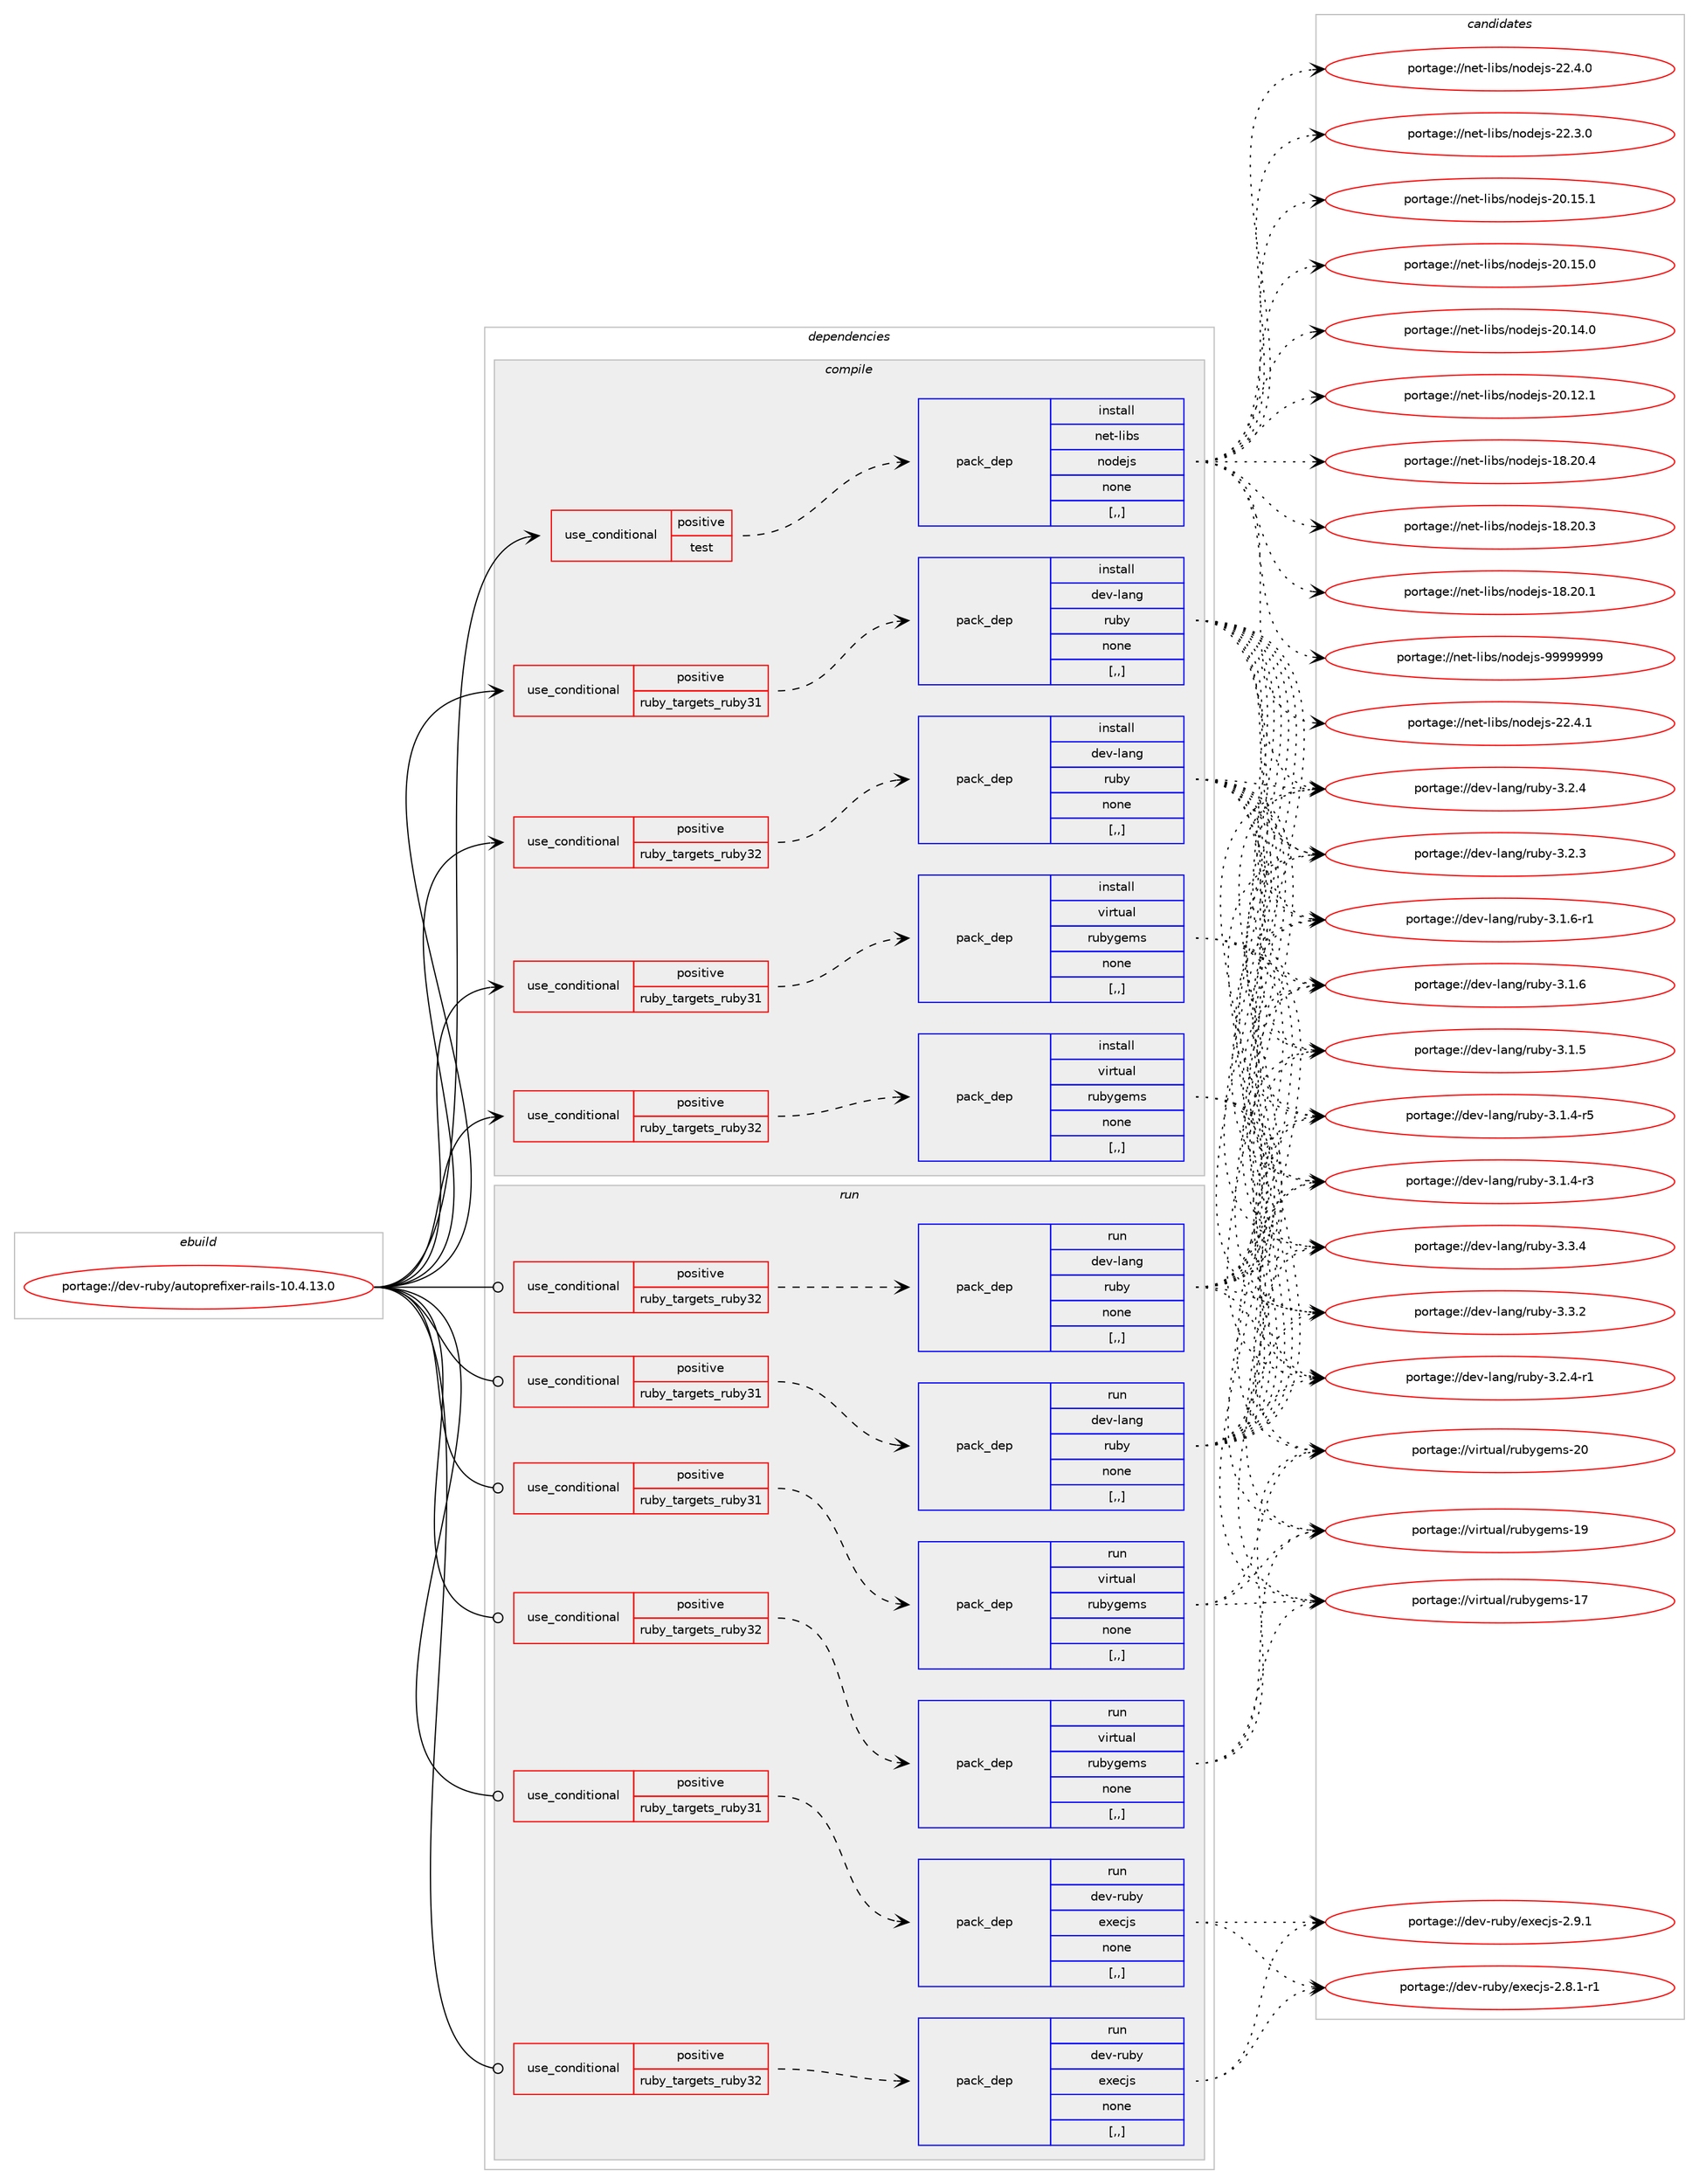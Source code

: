 digraph prolog {

# *************
# Graph options
# *************

newrank=true;
concentrate=true;
compound=true;
graph [rankdir=LR,fontname=Helvetica,fontsize=10,ranksep=1.5];#, ranksep=2.5, nodesep=0.2];
edge  [arrowhead=vee];
node  [fontname=Helvetica,fontsize=10];

# **********
# The ebuild
# **********

subgraph cluster_leftcol {
color=gray;
label=<<i>ebuild</i>>;
id [label="portage://dev-ruby/autoprefixer-rails-10.4.13.0", color=red, width=4, href="../dev-ruby/autoprefixer-rails-10.4.13.0.svg"];
}

# ****************
# The dependencies
# ****************

subgraph cluster_midcol {
color=gray;
label=<<i>dependencies</i>>;
subgraph cluster_compile {
fillcolor="#eeeeee";
style=filled;
label=<<i>compile</i>>;
subgraph cond44623 {
dependency176939 [label=<<TABLE BORDER="0" CELLBORDER="1" CELLSPACING="0" CELLPADDING="4"><TR><TD ROWSPAN="3" CELLPADDING="10">use_conditional</TD></TR><TR><TD>positive</TD></TR><TR><TD>ruby_targets_ruby31</TD></TR></TABLE>>, shape=none, color=red];
subgraph pack131025 {
dependency176940 [label=<<TABLE BORDER="0" CELLBORDER="1" CELLSPACING="0" CELLPADDING="4" WIDTH="220"><TR><TD ROWSPAN="6" CELLPADDING="30">pack_dep</TD></TR><TR><TD WIDTH="110">install</TD></TR><TR><TD>dev-lang</TD></TR><TR><TD>ruby</TD></TR><TR><TD>none</TD></TR><TR><TD>[,,]</TD></TR></TABLE>>, shape=none, color=blue];
}
dependency176939:e -> dependency176940:w [weight=20,style="dashed",arrowhead="vee"];
}
id:e -> dependency176939:w [weight=20,style="solid",arrowhead="vee"];
subgraph cond44624 {
dependency176941 [label=<<TABLE BORDER="0" CELLBORDER="1" CELLSPACING="0" CELLPADDING="4"><TR><TD ROWSPAN="3" CELLPADDING="10">use_conditional</TD></TR><TR><TD>positive</TD></TR><TR><TD>ruby_targets_ruby31</TD></TR></TABLE>>, shape=none, color=red];
subgraph pack131026 {
dependency176942 [label=<<TABLE BORDER="0" CELLBORDER="1" CELLSPACING="0" CELLPADDING="4" WIDTH="220"><TR><TD ROWSPAN="6" CELLPADDING="30">pack_dep</TD></TR><TR><TD WIDTH="110">install</TD></TR><TR><TD>virtual</TD></TR><TR><TD>rubygems</TD></TR><TR><TD>none</TD></TR><TR><TD>[,,]</TD></TR></TABLE>>, shape=none, color=blue];
}
dependency176941:e -> dependency176942:w [weight=20,style="dashed",arrowhead="vee"];
}
id:e -> dependency176941:w [weight=20,style="solid",arrowhead="vee"];
subgraph cond44625 {
dependency176943 [label=<<TABLE BORDER="0" CELLBORDER="1" CELLSPACING="0" CELLPADDING="4"><TR><TD ROWSPAN="3" CELLPADDING="10">use_conditional</TD></TR><TR><TD>positive</TD></TR><TR><TD>ruby_targets_ruby32</TD></TR></TABLE>>, shape=none, color=red];
subgraph pack131027 {
dependency176944 [label=<<TABLE BORDER="0" CELLBORDER="1" CELLSPACING="0" CELLPADDING="4" WIDTH="220"><TR><TD ROWSPAN="6" CELLPADDING="30">pack_dep</TD></TR><TR><TD WIDTH="110">install</TD></TR><TR><TD>dev-lang</TD></TR><TR><TD>ruby</TD></TR><TR><TD>none</TD></TR><TR><TD>[,,]</TD></TR></TABLE>>, shape=none, color=blue];
}
dependency176943:e -> dependency176944:w [weight=20,style="dashed",arrowhead="vee"];
}
id:e -> dependency176943:w [weight=20,style="solid",arrowhead="vee"];
subgraph cond44626 {
dependency176945 [label=<<TABLE BORDER="0" CELLBORDER="1" CELLSPACING="0" CELLPADDING="4"><TR><TD ROWSPAN="3" CELLPADDING="10">use_conditional</TD></TR><TR><TD>positive</TD></TR><TR><TD>ruby_targets_ruby32</TD></TR></TABLE>>, shape=none, color=red];
subgraph pack131028 {
dependency176946 [label=<<TABLE BORDER="0" CELLBORDER="1" CELLSPACING="0" CELLPADDING="4" WIDTH="220"><TR><TD ROWSPAN="6" CELLPADDING="30">pack_dep</TD></TR><TR><TD WIDTH="110">install</TD></TR><TR><TD>virtual</TD></TR><TR><TD>rubygems</TD></TR><TR><TD>none</TD></TR><TR><TD>[,,]</TD></TR></TABLE>>, shape=none, color=blue];
}
dependency176945:e -> dependency176946:w [weight=20,style="dashed",arrowhead="vee"];
}
id:e -> dependency176945:w [weight=20,style="solid",arrowhead="vee"];
subgraph cond44627 {
dependency176947 [label=<<TABLE BORDER="0" CELLBORDER="1" CELLSPACING="0" CELLPADDING="4"><TR><TD ROWSPAN="3" CELLPADDING="10">use_conditional</TD></TR><TR><TD>positive</TD></TR><TR><TD>test</TD></TR></TABLE>>, shape=none, color=red];
subgraph pack131029 {
dependency176948 [label=<<TABLE BORDER="0" CELLBORDER="1" CELLSPACING="0" CELLPADDING="4" WIDTH="220"><TR><TD ROWSPAN="6" CELLPADDING="30">pack_dep</TD></TR><TR><TD WIDTH="110">install</TD></TR><TR><TD>net-libs</TD></TR><TR><TD>nodejs</TD></TR><TR><TD>none</TD></TR><TR><TD>[,,]</TD></TR></TABLE>>, shape=none, color=blue];
}
dependency176947:e -> dependency176948:w [weight=20,style="dashed",arrowhead="vee"];
}
id:e -> dependency176947:w [weight=20,style="solid",arrowhead="vee"];
}
subgraph cluster_compileandrun {
fillcolor="#eeeeee";
style=filled;
label=<<i>compile and run</i>>;
}
subgraph cluster_run {
fillcolor="#eeeeee";
style=filled;
label=<<i>run</i>>;
subgraph cond44628 {
dependency176949 [label=<<TABLE BORDER="0" CELLBORDER="1" CELLSPACING="0" CELLPADDING="4"><TR><TD ROWSPAN="3" CELLPADDING="10">use_conditional</TD></TR><TR><TD>positive</TD></TR><TR><TD>ruby_targets_ruby31</TD></TR></TABLE>>, shape=none, color=red];
subgraph pack131030 {
dependency176950 [label=<<TABLE BORDER="0" CELLBORDER="1" CELLSPACING="0" CELLPADDING="4" WIDTH="220"><TR><TD ROWSPAN="6" CELLPADDING="30">pack_dep</TD></TR><TR><TD WIDTH="110">run</TD></TR><TR><TD>dev-lang</TD></TR><TR><TD>ruby</TD></TR><TR><TD>none</TD></TR><TR><TD>[,,]</TD></TR></TABLE>>, shape=none, color=blue];
}
dependency176949:e -> dependency176950:w [weight=20,style="dashed",arrowhead="vee"];
}
id:e -> dependency176949:w [weight=20,style="solid",arrowhead="odot"];
subgraph cond44629 {
dependency176951 [label=<<TABLE BORDER="0" CELLBORDER="1" CELLSPACING="0" CELLPADDING="4"><TR><TD ROWSPAN="3" CELLPADDING="10">use_conditional</TD></TR><TR><TD>positive</TD></TR><TR><TD>ruby_targets_ruby31</TD></TR></TABLE>>, shape=none, color=red];
subgraph pack131031 {
dependency176952 [label=<<TABLE BORDER="0" CELLBORDER="1" CELLSPACING="0" CELLPADDING="4" WIDTH="220"><TR><TD ROWSPAN="6" CELLPADDING="30">pack_dep</TD></TR><TR><TD WIDTH="110">run</TD></TR><TR><TD>dev-ruby</TD></TR><TR><TD>execjs</TD></TR><TR><TD>none</TD></TR><TR><TD>[,,]</TD></TR></TABLE>>, shape=none, color=blue];
}
dependency176951:e -> dependency176952:w [weight=20,style="dashed",arrowhead="vee"];
}
id:e -> dependency176951:w [weight=20,style="solid",arrowhead="odot"];
subgraph cond44630 {
dependency176953 [label=<<TABLE BORDER="0" CELLBORDER="1" CELLSPACING="0" CELLPADDING="4"><TR><TD ROWSPAN="3" CELLPADDING="10">use_conditional</TD></TR><TR><TD>positive</TD></TR><TR><TD>ruby_targets_ruby31</TD></TR></TABLE>>, shape=none, color=red];
subgraph pack131032 {
dependency176954 [label=<<TABLE BORDER="0" CELLBORDER="1" CELLSPACING="0" CELLPADDING="4" WIDTH="220"><TR><TD ROWSPAN="6" CELLPADDING="30">pack_dep</TD></TR><TR><TD WIDTH="110">run</TD></TR><TR><TD>virtual</TD></TR><TR><TD>rubygems</TD></TR><TR><TD>none</TD></TR><TR><TD>[,,]</TD></TR></TABLE>>, shape=none, color=blue];
}
dependency176953:e -> dependency176954:w [weight=20,style="dashed",arrowhead="vee"];
}
id:e -> dependency176953:w [weight=20,style="solid",arrowhead="odot"];
subgraph cond44631 {
dependency176955 [label=<<TABLE BORDER="0" CELLBORDER="1" CELLSPACING="0" CELLPADDING="4"><TR><TD ROWSPAN="3" CELLPADDING="10">use_conditional</TD></TR><TR><TD>positive</TD></TR><TR><TD>ruby_targets_ruby32</TD></TR></TABLE>>, shape=none, color=red];
subgraph pack131033 {
dependency176956 [label=<<TABLE BORDER="0" CELLBORDER="1" CELLSPACING="0" CELLPADDING="4" WIDTH="220"><TR><TD ROWSPAN="6" CELLPADDING="30">pack_dep</TD></TR><TR><TD WIDTH="110">run</TD></TR><TR><TD>dev-lang</TD></TR><TR><TD>ruby</TD></TR><TR><TD>none</TD></TR><TR><TD>[,,]</TD></TR></TABLE>>, shape=none, color=blue];
}
dependency176955:e -> dependency176956:w [weight=20,style="dashed",arrowhead="vee"];
}
id:e -> dependency176955:w [weight=20,style="solid",arrowhead="odot"];
subgraph cond44632 {
dependency176957 [label=<<TABLE BORDER="0" CELLBORDER="1" CELLSPACING="0" CELLPADDING="4"><TR><TD ROWSPAN="3" CELLPADDING="10">use_conditional</TD></TR><TR><TD>positive</TD></TR><TR><TD>ruby_targets_ruby32</TD></TR></TABLE>>, shape=none, color=red];
subgraph pack131034 {
dependency176958 [label=<<TABLE BORDER="0" CELLBORDER="1" CELLSPACING="0" CELLPADDING="4" WIDTH="220"><TR><TD ROWSPAN="6" CELLPADDING="30">pack_dep</TD></TR><TR><TD WIDTH="110">run</TD></TR><TR><TD>dev-ruby</TD></TR><TR><TD>execjs</TD></TR><TR><TD>none</TD></TR><TR><TD>[,,]</TD></TR></TABLE>>, shape=none, color=blue];
}
dependency176957:e -> dependency176958:w [weight=20,style="dashed",arrowhead="vee"];
}
id:e -> dependency176957:w [weight=20,style="solid",arrowhead="odot"];
subgraph cond44633 {
dependency176959 [label=<<TABLE BORDER="0" CELLBORDER="1" CELLSPACING="0" CELLPADDING="4"><TR><TD ROWSPAN="3" CELLPADDING="10">use_conditional</TD></TR><TR><TD>positive</TD></TR><TR><TD>ruby_targets_ruby32</TD></TR></TABLE>>, shape=none, color=red];
subgraph pack131035 {
dependency176960 [label=<<TABLE BORDER="0" CELLBORDER="1" CELLSPACING="0" CELLPADDING="4" WIDTH="220"><TR><TD ROWSPAN="6" CELLPADDING="30">pack_dep</TD></TR><TR><TD WIDTH="110">run</TD></TR><TR><TD>virtual</TD></TR><TR><TD>rubygems</TD></TR><TR><TD>none</TD></TR><TR><TD>[,,]</TD></TR></TABLE>>, shape=none, color=blue];
}
dependency176959:e -> dependency176960:w [weight=20,style="dashed",arrowhead="vee"];
}
id:e -> dependency176959:w [weight=20,style="solid",arrowhead="odot"];
}
}

# **************
# The candidates
# **************

subgraph cluster_choices {
rank=same;
color=gray;
label=<<i>candidates</i>>;

subgraph choice131025 {
color=black;
nodesep=1;
choice10010111845108971101034711411798121455146514652 [label="portage://dev-lang/ruby-3.3.4", color=red, width=4,href="../dev-lang/ruby-3.3.4.svg"];
choice10010111845108971101034711411798121455146514650 [label="portage://dev-lang/ruby-3.3.2", color=red, width=4,href="../dev-lang/ruby-3.3.2.svg"];
choice100101118451089711010347114117981214551465046524511449 [label="portage://dev-lang/ruby-3.2.4-r1", color=red, width=4,href="../dev-lang/ruby-3.2.4-r1.svg"];
choice10010111845108971101034711411798121455146504652 [label="portage://dev-lang/ruby-3.2.4", color=red, width=4,href="../dev-lang/ruby-3.2.4.svg"];
choice10010111845108971101034711411798121455146504651 [label="portage://dev-lang/ruby-3.2.3", color=red, width=4,href="../dev-lang/ruby-3.2.3.svg"];
choice100101118451089711010347114117981214551464946544511449 [label="portage://dev-lang/ruby-3.1.6-r1", color=red, width=4,href="../dev-lang/ruby-3.1.6-r1.svg"];
choice10010111845108971101034711411798121455146494654 [label="portage://dev-lang/ruby-3.1.6", color=red, width=4,href="../dev-lang/ruby-3.1.6.svg"];
choice10010111845108971101034711411798121455146494653 [label="portage://dev-lang/ruby-3.1.5", color=red, width=4,href="../dev-lang/ruby-3.1.5.svg"];
choice100101118451089711010347114117981214551464946524511453 [label="portage://dev-lang/ruby-3.1.4-r5", color=red, width=4,href="../dev-lang/ruby-3.1.4-r5.svg"];
choice100101118451089711010347114117981214551464946524511451 [label="portage://dev-lang/ruby-3.1.4-r3", color=red, width=4,href="../dev-lang/ruby-3.1.4-r3.svg"];
dependency176940:e -> choice10010111845108971101034711411798121455146514652:w [style=dotted,weight="100"];
dependency176940:e -> choice10010111845108971101034711411798121455146514650:w [style=dotted,weight="100"];
dependency176940:e -> choice100101118451089711010347114117981214551465046524511449:w [style=dotted,weight="100"];
dependency176940:e -> choice10010111845108971101034711411798121455146504652:w [style=dotted,weight="100"];
dependency176940:e -> choice10010111845108971101034711411798121455146504651:w [style=dotted,weight="100"];
dependency176940:e -> choice100101118451089711010347114117981214551464946544511449:w [style=dotted,weight="100"];
dependency176940:e -> choice10010111845108971101034711411798121455146494654:w [style=dotted,weight="100"];
dependency176940:e -> choice10010111845108971101034711411798121455146494653:w [style=dotted,weight="100"];
dependency176940:e -> choice100101118451089711010347114117981214551464946524511453:w [style=dotted,weight="100"];
dependency176940:e -> choice100101118451089711010347114117981214551464946524511451:w [style=dotted,weight="100"];
}
subgraph choice131026 {
color=black;
nodesep=1;
choice118105114116117971084711411798121103101109115455048 [label="portage://virtual/rubygems-20", color=red, width=4,href="../virtual/rubygems-20.svg"];
choice118105114116117971084711411798121103101109115454957 [label="portage://virtual/rubygems-19", color=red, width=4,href="../virtual/rubygems-19.svg"];
choice118105114116117971084711411798121103101109115454955 [label="portage://virtual/rubygems-17", color=red, width=4,href="../virtual/rubygems-17.svg"];
dependency176942:e -> choice118105114116117971084711411798121103101109115455048:w [style=dotted,weight="100"];
dependency176942:e -> choice118105114116117971084711411798121103101109115454957:w [style=dotted,weight="100"];
dependency176942:e -> choice118105114116117971084711411798121103101109115454955:w [style=dotted,weight="100"];
}
subgraph choice131027 {
color=black;
nodesep=1;
choice10010111845108971101034711411798121455146514652 [label="portage://dev-lang/ruby-3.3.4", color=red, width=4,href="../dev-lang/ruby-3.3.4.svg"];
choice10010111845108971101034711411798121455146514650 [label="portage://dev-lang/ruby-3.3.2", color=red, width=4,href="../dev-lang/ruby-3.3.2.svg"];
choice100101118451089711010347114117981214551465046524511449 [label="portage://dev-lang/ruby-3.2.4-r1", color=red, width=4,href="../dev-lang/ruby-3.2.4-r1.svg"];
choice10010111845108971101034711411798121455146504652 [label="portage://dev-lang/ruby-3.2.4", color=red, width=4,href="../dev-lang/ruby-3.2.4.svg"];
choice10010111845108971101034711411798121455146504651 [label="portage://dev-lang/ruby-3.2.3", color=red, width=4,href="../dev-lang/ruby-3.2.3.svg"];
choice100101118451089711010347114117981214551464946544511449 [label="portage://dev-lang/ruby-3.1.6-r1", color=red, width=4,href="../dev-lang/ruby-3.1.6-r1.svg"];
choice10010111845108971101034711411798121455146494654 [label="portage://dev-lang/ruby-3.1.6", color=red, width=4,href="../dev-lang/ruby-3.1.6.svg"];
choice10010111845108971101034711411798121455146494653 [label="portage://dev-lang/ruby-3.1.5", color=red, width=4,href="../dev-lang/ruby-3.1.5.svg"];
choice100101118451089711010347114117981214551464946524511453 [label="portage://dev-lang/ruby-3.1.4-r5", color=red, width=4,href="../dev-lang/ruby-3.1.4-r5.svg"];
choice100101118451089711010347114117981214551464946524511451 [label="portage://dev-lang/ruby-3.1.4-r3", color=red, width=4,href="../dev-lang/ruby-3.1.4-r3.svg"];
dependency176944:e -> choice10010111845108971101034711411798121455146514652:w [style=dotted,weight="100"];
dependency176944:e -> choice10010111845108971101034711411798121455146514650:w [style=dotted,weight="100"];
dependency176944:e -> choice100101118451089711010347114117981214551465046524511449:w [style=dotted,weight="100"];
dependency176944:e -> choice10010111845108971101034711411798121455146504652:w [style=dotted,weight="100"];
dependency176944:e -> choice10010111845108971101034711411798121455146504651:w [style=dotted,weight="100"];
dependency176944:e -> choice100101118451089711010347114117981214551464946544511449:w [style=dotted,weight="100"];
dependency176944:e -> choice10010111845108971101034711411798121455146494654:w [style=dotted,weight="100"];
dependency176944:e -> choice10010111845108971101034711411798121455146494653:w [style=dotted,weight="100"];
dependency176944:e -> choice100101118451089711010347114117981214551464946524511453:w [style=dotted,weight="100"];
dependency176944:e -> choice100101118451089711010347114117981214551464946524511451:w [style=dotted,weight="100"];
}
subgraph choice131028 {
color=black;
nodesep=1;
choice118105114116117971084711411798121103101109115455048 [label="portage://virtual/rubygems-20", color=red, width=4,href="../virtual/rubygems-20.svg"];
choice118105114116117971084711411798121103101109115454957 [label="portage://virtual/rubygems-19", color=red, width=4,href="../virtual/rubygems-19.svg"];
choice118105114116117971084711411798121103101109115454955 [label="portage://virtual/rubygems-17", color=red, width=4,href="../virtual/rubygems-17.svg"];
dependency176946:e -> choice118105114116117971084711411798121103101109115455048:w [style=dotted,weight="100"];
dependency176946:e -> choice118105114116117971084711411798121103101109115454957:w [style=dotted,weight="100"];
dependency176946:e -> choice118105114116117971084711411798121103101109115454955:w [style=dotted,weight="100"];
}
subgraph choice131029 {
color=black;
nodesep=1;
choice110101116451081059811547110111100101106115455757575757575757 [label="portage://net-libs/nodejs-99999999", color=red, width=4,href="../net-libs/nodejs-99999999.svg"];
choice11010111645108105981154711011110010110611545505046524649 [label="portage://net-libs/nodejs-22.4.1", color=red, width=4,href="../net-libs/nodejs-22.4.1.svg"];
choice11010111645108105981154711011110010110611545505046524648 [label="portage://net-libs/nodejs-22.4.0", color=red, width=4,href="../net-libs/nodejs-22.4.0.svg"];
choice11010111645108105981154711011110010110611545505046514648 [label="portage://net-libs/nodejs-22.3.0", color=red, width=4,href="../net-libs/nodejs-22.3.0.svg"];
choice1101011164510810598115471101111001011061154550484649534649 [label="portage://net-libs/nodejs-20.15.1", color=red, width=4,href="../net-libs/nodejs-20.15.1.svg"];
choice1101011164510810598115471101111001011061154550484649534648 [label="portage://net-libs/nodejs-20.15.0", color=red, width=4,href="../net-libs/nodejs-20.15.0.svg"];
choice1101011164510810598115471101111001011061154550484649524648 [label="portage://net-libs/nodejs-20.14.0", color=red, width=4,href="../net-libs/nodejs-20.14.0.svg"];
choice1101011164510810598115471101111001011061154550484649504649 [label="portage://net-libs/nodejs-20.12.1", color=red, width=4,href="../net-libs/nodejs-20.12.1.svg"];
choice1101011164510810598115471101111001011061154549564650484652 [label="portage://net-libs/nodejs-18.20.4", color=red, width=4,href="../net-libs/nodejs-18.20.4.svg"];
choice1101011164510810598115471101111001011061154549564650484651 [label="portage://net-libs/nodejs-18.20.3", color=red, width=4,href="../net-libs/nodejs-18.20.3.svg"];
choice1101011164510810598115471101111001011061154549564650484649 [label="portage://net-libs/nodejs-18.20.1", color=red, width=4,href="../net-libs/nodejs-18.20.1.svg"];
dependency176948:e -> choice110101116451081059811547110111100101106115455757575757575757:w [style=dotted,weight="100"];
dependency176948:e -> choice11010111645108105981154711011110010110611545505046524649:w [style=dotted,weight="100"];
dependency176948:e -> choice11010111645108105981154711011110010110611545505046524648:w [style=dotted,weight="100"];
dependency176948:e -> choice11010111645108105981154711011110010110611545505046514648:w [style=dotted,weight="100"];
dependency176948:e -> choice1101011164510810598115471101111001011061154550484649534649:w [style=dotted,weight="100"];
dependency176948:e -> choice1101011164510810598115471101111001011061154550484649534648:w [style=dotted,weight="100"];
dependency176948:e -> choice1101011164510810598115471101111001011061154550484649524648:w [style=dotted,weight="100"];
dependency176948:e -> choice1101011164510810598115471101111001011061154550484649504649:w [style=dotted,weight="100"];
dependency176948:e -> choice1101011164510810598115471101111001011061154549564650484652:w [style=dotted,weight="100"];
dependency176948:e -> choice1101011164510810598115471101111001011061154549564650484651:w [style=dotted,weight="100"];
dependency176948:e -> choice1101011164510810598115471101111001011061154549564650484649:w [style=dotted,weight="100"];
}
subgraph choice131030 {
color=black;
nodesep=1;
choice10010111845108971101034711411798121455146514652 [label="portage://dev-lang/ruby-3.3.4", color=red, width=4,href="../dev-lang/ruby-3.3.4.svg"];
choice10010111845108971101034711411798121455146514650 [label="portage://dev-lang/ruby-3.3.2", color=red, width=4,href="../dev-lang/ruby-3.3.2.svg"];
choice100101118451089711010347114117981214551465046524511449 [label="portage://dev-lang/ruby-3.2.4-r1", color=red, width=4,href="../dev-lang/ruby-3.2.4-r1.svg"];
choice10010111845108971101034711411798121455146504652 [label="portage://dev-lang/ruby-3.2.4", color=red, width=4,href="../dev-lang/ruby-3.2.4.svg"];
choice10010111845108971101034711411798121455146504651 [label="portage://dev-lang/ruby-3.2.3", color=red, width=4,href="../dev-lang/ruby-3.2.3.svg"];
choice100101118451089711010347114117981214551464946544511449 [label="portage://dev-lang/ruby-3.1.6-r1", color=red, width=4,href="../dev-lang/ruby-3.1.6-r1.svg"];
choice10010111845108971101034711411798121455146494654 [label="portage://dev-lang/ruby-3.1.6", color=red, width=4,href="../dev-lang/ruby-3.1.6.svg"];
choice10010111845108971101034711411798121455146494653 [label="portage://dev-lang/ruby-3.1.5", color=red, width=4,href="../dev-lang/ruby-3.1.5.svg"];
choice100101118451089711010347114117981214551464946524511453 [label="portage://dev-lang/ruby-3.1.4-r5", color=red, width=4,href="../dev-lang/ruby-3.1.4-r5.svg"];
choice100101118451089711010347114117981214551464946524511451 [label="portage://dev-lang/ruby-3.1.4-r3", color=red, width=4,href="../dev-lang/ruby-3.1.4-r3.svg"];
dependency176950:e -> choice10010111845108971101034711411798121455146514652:w [style=dotted,weight="100"];
dependency176950:e -> choice10010111845108971101034711411798121455146514650:w [style=dotted,weight="100"];
dependency176950:e -> choice100101118451089711010347114117981214551465046524511449:w [style=dotted,weight="100"];
dependency176950:e -> choice10010111845108971101034711411798121455146504652:w [style=dotted,weight="100"];
dependency176950:e -> choice10010111845108971101034711411798121455146504651:w [style=dotted,weight="100"];
dependency176950:e -> choice100101118451089711010347114117981214551464946544511449:w [style=dotted,weight="100"];
dependency176950:e -> choice10010111845108971101034711411798121455146494654:w [style=dotted,weight="100"];
dependency176950:e -> choice10010111845108971101034711411798121455146494653:w [style=dotted,weight="100"];
dependency176950:e -> choice100101118451089711010347114117981214551464946524511453:w [style=dotted,weight="100"];
dependency176950:e -> choice100101118451089711010347114117981214551464946524511451:w [style=dotted,weight="100"];
}
subgraph choice131031 {
color=black;
nodesep=1;
choice10010111845114117981214710112010199106115455046574649 [label="portage://dev-ruby/execjs-2.9.1", color=red, width=4,href="../dev-ruby/execjs-2.9.1.svg"];
choice100101118451141179812147101120101991061154550465646494511449 [label="portage://dev-ruby/execjs-2.8.1-r1", color=red, width=4,href="../dev-ruby/execjs-2.8.1-r1.svg"];
dependency176952:e -> choice10010111845114117981214710112010199106115455046574649:w [style=dotted,weight="100"];
dependency176952:e -> choice100101118451141179812147101120101991061154550465646494511449:w [style=dotted,weight="100"];
}
subgraph choice131032 {
color=black;
nodesep=1;
choice118105114116117971084711411798121103101109115455048 [label="portage://virtual/rubygems-20", color=red, width=4,href="../virtual/rubygems-20.svg"];
choice118105114116117971084711411798121103101109115454957 [label="portage://virtual/rubygems-19", color=red, width=4,href="../virtual/rubygems-19.svg"];
choice118105114116117971084711411798121103101109115454955 [label="portage://virtual/rubygems-17", color=red, width=4,href="../virtual/rubygems-17.svg"];
dependency176954:e -> choice118105114116117971084711411798121103101109115455048:w [style=dotted,weight="100"];
dependency176954:e -> choice118105114116117971084711411798121103101109115454957:w [style=dotted,weight="100"];
dependency176954:e -> choice118105114116117971084711411798121103101109115454955:w [style=dotted,weight="100"];
}
subgraph choice131033 {
color=black;
nodesep=1;
choice10010111845108971101034711411798121455146514652 [label="portage://dev-lang/ruby-3.3.4", color=red, width=4,href="../dev-lang/ruby-3.3.4.svg"];
choice10010111845108971101034711411798121455146514650 [label="portage://dev-lang/ruby-3.3.2", color=red, width=4,href="../dev-lang/ruby-3.3.2.svg"];
choice100101118451089711010347114117981214551465046524511449 [label="portage://dev-lang/ruby-3.2.4-r1", color=red, width=4,href="../dev-lang/ruby-3.2.4-r1.svg"];
choice10010111845108971101034711411798121455146504652 [label="portage://dev-lang/ruby-3.2.4", color=red, width=4,href="../dev-lang/ruby-3.2.4.svg"];
choice10010111845108971101034711411798121455146504651 [label="portage://dev-lang/ruby-3.2.3", color=red, width=4,href="../dev-lang/ruby-3.2.3.svg"];
choice100101118451089711010347114117981214551464946544511449 [label="portage://dev-lang/ruby-3.1.6-r1", color=red, width=4,href="../dev-lang/ruby-3.1.6-r1.svg"];
choice10010111845108971101034711411798121455146494654 [label="portage://dev-lang/ruby-3.1.6", color=red, width=4,href="../dev-lang/ruby-3.1.6.svg"];
choice10010111845108971101034711411798121455146494653 [label="portage://dev-lang/ruby-3.1.5", color=red, width=4,href="../dev-lang/ruby-3.1.5.svg"];
choice100101118451089711010347114117981214551464946524511453 [label="portage://dev-lang/ruby-3.1.4-r5", color=red, width=4,href="../dev-lang/ruby-3.1.4-r5.svg"];
choice100101118451089711010347114117981214551464946524511451 [label="portage://dev-lang/ruby-3.1.4-r3", color=red, width=4,href="../dev-lang/ruby-3.1.4-r3.svg"];
dependency176956:e -> choice10010111845108971101034711411798121455146514652:w [style=dotted,weight="100"];
dependency176956:e -> choice10010111845108971101034711411798121455146514650:w [style=dotted,weight="100"];
dependency176956:e -> choice100101118451089711010347114117981214551465046524511449:w [style=dotted,weight="100"];
dependency176956:e -> choice10010111845108971101034711411798121455146504652:w [style=dotted,weight="100"];
dependency176956:e -> choice10010111845108971101034711411798121455146504651:w [style=dotted,weight="100"];
dependency176956:e -> choice100101118451089711010347114117981214551464946544511449:w [style=dotted,weight="100"];
dependency176956:e -> choice10010111845108971101034711411798121455146494654:w [style=dotted,weight="100"];
dependency176956:e -> choice10010111845108971101034711411798121455146494653:w [style=dotted,weight="100"];
dependency176956:e -> choice100101118451089711010347114117981214551464946524511453:w [style=dotted,weight="100"];
dependency176956:e -> choice100101118451089711010347114117981214551464946524511451:w [style=dotted,weight="100"];
}
subgraph choice131034 {
color=black;
nodesep=1;
choice10010111845114117981214710112010199106115455046574649 [label="portage://dev-ruby/execjs-2.9.1", color=red, width=4,href="../dev-ruby/execjs-2.9.1.svg"];
choice100101118451141179812147101120101991061154550465646494511449 [label="portage://dev-ruby/execjs-2.8.1-r1", color=red, width=4,href="../dev-ruby/execjs-2.8.1-r1.svg"];
dependency176958:e -> choice10010111845114117981214710112010199106115455046574649:w [style=dotted,weight="100"];
dependency176958:e -> choice100101118451141179812147101120101991061154550465646494511449:w [style=dotted,weight="100"];
}
subgraph choice131035 {
color=black;
nodesep=1;
choice118105114116117971084711411798121103101109115455048 [label="portage://virtual/rubygems-20", color=red, width=4,href="../virtual/rubygems-20.svg"];
choice118105114116117971084711411798121103101109115454957 [label="portage://virtual/rubygems-19", color=red, width=4,href="../virtual/rubygems-19.svg"];
choice118105114116117971084711411798121103101109115454955 [label="portage://virtual/rubygems-17", color=red, width=4,href="../virtual/rubygems-17.svg"];
dependency176960:e -> choice118105114116117971084711411798121103101109115455048:w [style=dotted,weight="100"];
dependency176960:e -> choice118105114116117971084711411798121103101109115454957:w [style=dotted,weight="100"];
dependency176960:e -> choice118105114116117971084711411798121103101109115454955:w [style=dotted,weight="100"];
}
}

}
